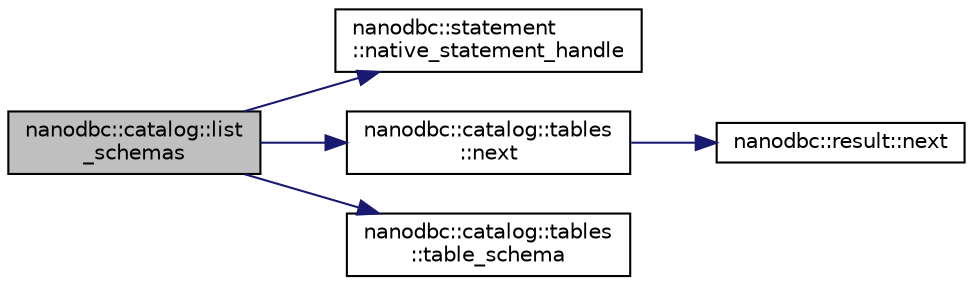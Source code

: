 digraph "nanodbc::catalog::list_schemas"
{
 // LATEX_PDF_SIZE
  edge [fontname="Helvetica",fontsize="10",labelfontname="Helvetica",labelfontsize="10"];
  node [fontname="Helvetica",fontsize="10",shape=record];
  rankdir="LR";
  Node20 [label="nanodbc::catalog::list\l_schemas",height=0.2,width=0.4,color="black", fillcolor="grey75", style="filled", fontcolor="black",tooltip="Returns names of all schemas available in connected data source."];
  Node20 -> Node21 [color="midnightblue",fontsize="10",style="solid",fontname="Helvetica"];
  Node21 [label="nanodbc::statement\l::native_statement_handle",height=0.2,width=0.4,color="black", fillcolor="white", style="filled",URL="$classnanodbc_1_1statement.html#a3698e721741be20dac1f933ed425c8d7",tooltip="Returns the native ODBC statement handle."];
  Node20 -> Node22 [color="midnightblue",fontsize="10",style="solid",fontname="Helvetica"];
  Node22 [label="nanodbc::catalog::tables\l::next",height=0.2,width=0.4,color="black", fillcolor="white", style="filled",URL="$classnanodbc_1_1catalog_1_1tables.html#a5315f75223a7ce90b4fcff38e03ee355",tooltip="Move to the next result in the result set."];
  Node22 -> Node23 [color="midnightblue",fontsize="10",style="solid",fontname="Helvetica"];
  Node23 [label="nanodbc::result::next",height=0.2,width=0.4,color="black", fillcolor="white", style="filled",URL="$classnanodbc_1_1result.html#a31470b51f194181373e4c2c4292d11c4",tooltip="Fetches the next row in the current result set."];
  Node20 -> Node24 [color="midnightblue",fontsize="10",style="solid",fontname="Helvetica"];
  Node24 [label="nanodbc::catalog::tables\l::table_schema",height=0.2,width=0.4,color="black", fillcolor="white", style="filled",URL="$classnanodbc_1_1catalog_1_1tables.html#af38adabf52d3dc10178704c5f5a551d3",tooltip="Fetch table schema."];
}
